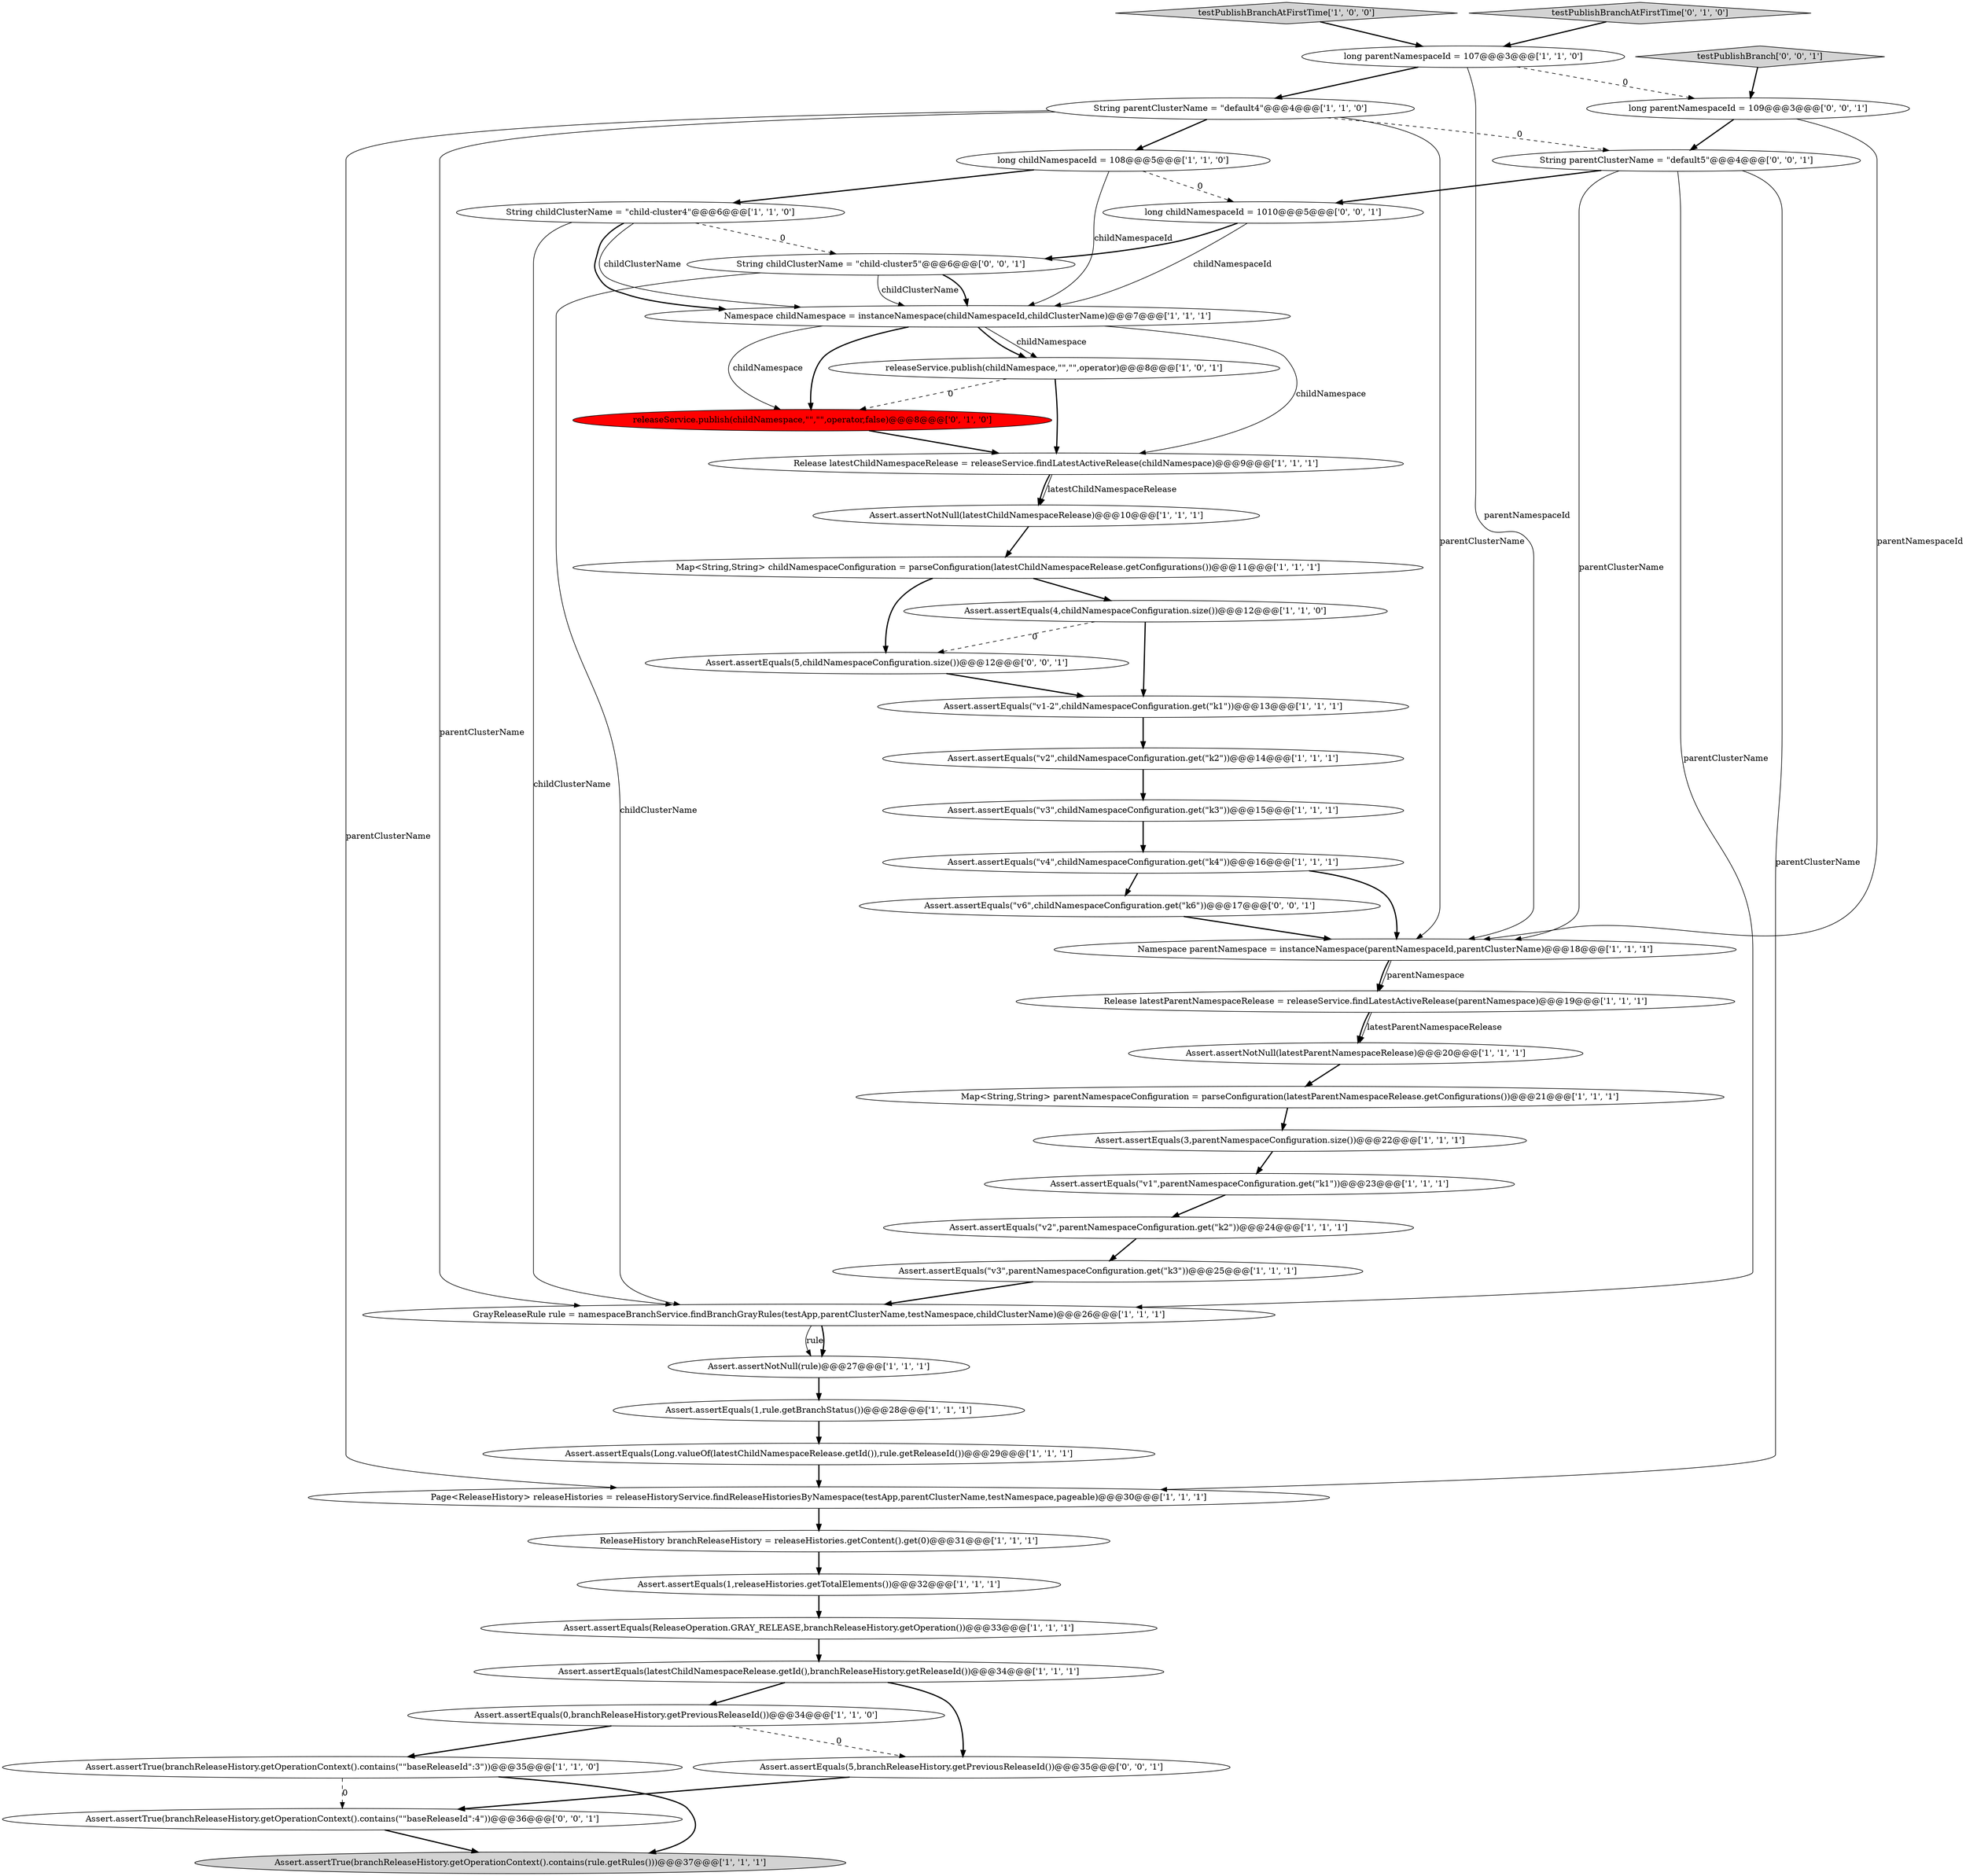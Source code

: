 digraph {
16 [style = filled, label = "Assert.assertEquals(4,childNamespaceConfiguration.size())@@@12@@@['1', '1', '0']", fillcolor = white, shape = ellipse image = "AAA0AAABBB1BBB"];
12 [style = filled, label = "Assert.assertEquals(0,branchReleaseHistory.getPreviousReleaseId())@@@34@@@['1', '1', '0']", fillcolor = white, shape = ellipse image = "AAA0AAABBB1BBB"];
43 [style = filled, label = "Assert.assertEquals(\"v6\",childNamespaceConfiguration.get(\"k6\"))@@@17@@@['0', '0', '1']", fillcolor = white, shape = ellipse image = "AAA0AAABBB3BBB"];
3 [style = filled, label = "Assert.assertEquals(\"v1\",parentNamespaceConfiguration.get(\"k1\"))@@@23@@@['1', '1', '1']", fillcolor = white, shape = ellipse image = "AAA0AAABBB1BBB"];
33 [style = filled, label = "Assert.assertNotNull(latestParentNamespaceRelease)@@@20@@@['1', '1', '1']", fillcolor = white, shape = ellipse image = "AAA0AAABBB1BBB"];
7 [style = filled, label = "Assert.assertNotNull(rule)@@@27@@@['1', '1', '1']", fillcolor = white, shape = ellipse image = "AAA0AAABBB1BBB"];
26 [style = filled, label = "Map<String,String> parentNamespaceConfiguration = parseConfiguration(latestParentNamespaceRelease.getConfigurations())@@@21@@@['1', '1', '1']", fillcolor = white, shape = ellipse image = "AAA0AAABBB1BBB"];
22 [style = filled, label = "String childClusterName = \"child-cluster4\"@@@6@@@['1', '1', '0']", fillcolor = white, shape = ellipse image = "AAA0AAABBB1BBB"];
8 [style = filled, label = "Assert.assertEquals(\"v1-2\",childNamespaceConfiguration.get(\"k1\"))@@@13@@@['1', '1', '1']", fillcolor = white, shape = ellipse image = "AAA0AAABBB1BBB"];
25 [style = filled, label = "Assert.assertEquals(Long.valueOf(latestChildNamespaceRelease.getId()),rule.getReleaseId())@@@29@@@['1', '1', '1']", fillcolor = white, shape = ellipse image = "AAA0AAABBB1BBB"];
18 [style = filled, label = "long parentNamespaceId = 107@@@3@@@['1', '1', '0']", fillcolor = white, shape = ellipse image = "AAA0AAABBB1BBB"];
30 [style = filled, label = "Assert.assertEquals(3,parentNamespaceConfiguration.size())@@@22@@@['1', '1', '1']", fillcolor = white, shape = ellipse image = "AAA0AAABBB1BBB"];
24 [style = filled, label = "long childNamespaceId = 108@@@5@@@['1', '1', '0']", fillcolor = white, shape = ellipse image = "AAA0AAABBB1BBB"];
42 [style = filled, label = "String parentClusterName = \"default5\"@@@4@@@['0', '0', '1']", fillcolor = white, shape = ellipse image = "AAA0AAABBB3BBB"];
40 [style = filled, label = "Assert.assertEquals(5,branchReleaseHistory.getPreviousReleaseId())@@@35@@@['0', '0', '1']", fillcolor = white, shape = ellipse image = "AAA0AAABBB3BBB"];
38 [style = filled, label = "long parentNamespaceId = 109@@@3@@@['0', '0', '1']", fillcolor = white, shape = ellipse image = "AAA0AAABBB3BBB"];
44 [style = filled, label = "Assert.assertTrue(branchReleaseHistory.getOperationContext().contains(\"\"baseReleaseId\":4\"))@@@36@@@['0', '0', '1']", fillcolor = white, shape = ellipse image = "AAA0AAABBB3BBB"];
45 [style = filled, label = "long childNamespaceId = 1010@@@5@@@['0', '0', '1']", fillcolor = white, shape = ellipse image = "AAA0AAABBB3BBB"];
36 [style = filled, label = "releaseService.publish(childNamespace,\"\",\"\",operator,false)@@@8@@@['0', '1', '0']", fillcolor = red, shape = ellipse image = "AAA1AAABBB2BBB"];
9 [style = filled, label = "Assert.assertEquals(\"v3\",childNamespaceConfiguration.get(\"k3\"))@@@15@@@['1', '1', '1']", fillcolor = white, shape = ellipse image = "AAA0AAABBB1BBB"];
20 [style = filled, label = "Release latestParentNamespaceRelease = releaseService.findLatestActiveRelease(parentNamespace)@@@19@@@['1', '1', '1']", fillcolor = white, shape = ellipse image = "AAA0AAABBB1BBB"];
17 [style = filled, label = "Assert.assertEquals(\"v2\",childNamespaceConfiguration.get(\"k2\"))@@@14@@@['1', '1', '1']", fillcolor = white, shape = ellipse image = "AAA0AAABBB1BBB"];
10 [style = filled, label = "Assert.assertEquals(1,releaseHistories.getTotalElements())@@@32@@@['1', '1', '1']", fillcolor = white, shape = ellipse image = "AAA0AAABBB1BBB"];
0 [style = filled, label = "Assert.assertEquals(\"v3\",parentNamespaceConfiguration.get(\"k3\"))@@@25@@@['1', '1', '1']", fillcolor = white, shape = ellipse image = "AAA0AAABBB1BBB"];
5 [style = filled, label = "Assert.assertTrue(branchReleaseHistory.getOperationContext().contains(\"\"baseReleaseId\":3\"))@@@35@@@['1', '1', '0']", fillcolor = white, shape = ellipse image = "AAA0AAABBB1BBB"];
15 [style = filled, label = "Release latestChildNamespaceRelease = releaseService.findLatestActiveRelease(childNamespace)@@@9@@@['1', '1', '1']", fillcolor = white, shape = ellipse image = "AAA0AAABBB1BBB"];
27 [style = filled, label = "Page<ReleaseHistory> releaseHistories = releaseHistoryService.findReleaseHistoriesByNamespace(testApp,parentClusterName,testNamespace,pageable)@@@30@@@['1', '1', '1']", fillcolor = white, shape = ellipse image = "AAA0AAABBB1BBB"];
28 [style = filled, label = "ReleaseHistory branchReleaseHistory = releaseHistories.getContent().get(0)@@@31@@@['1', '1', '1']", fillcolor = white, shape = ellipse image = "AAA0AAABBB1BBB"];
29 [style = filled, label = "Assert.assertNotNull(latestChildNamespaceRelease)@@@10@@@['1', '1', '1']", fillcolor = white, shape = ellipse image = "AAA0AAABBB1BBB"];
39 [style = filled, label = "testPublishBranch['0', '0', '1']", fillcolor = lightgray, shape = diamond image = "AAA0AAABBB3BBB"];
14 [style = filled, label = "Namespace childNamespace = instanceNamespace(childNamespaceId,childClusterName)@@@7@@@['1', '1', '1']", fillcolor = white, shape = ellipse image = "AAA0AAABBB1BBB"];
13 [style = filled, label = "testPublishBranchAtFirstTime['1', '0', '0']", fillcolor = lightgray, shape = diamond image = "AAA0AAABBB1BBB"];
23 [style = filled, label = "String parentClusterName = \"default4\"@@@4@@@['1', '1', '0']", fillcolor = white, shape = ellipse image = "AAA0AAABBB1BBB"];
21 [style = filled, label = "Assert.assertEquals(latestChildNamespaceRelease.getId(),branchReleaseHistory.getReleaseId())@@@34@@@['1', '1', '1']", fillcolor = white, shape = ellipse image = "AAA0AAABBB1BBB"];
4 [style = filled, label = "Assert.assertEquals(\"v2\",parentNamespaceConfiguration.get(\"k2\"))@@@24@@@['1', '1', '1']", fillcolor = white, shape = ellipse image = "AAA0AAABBB1BBB"];
35 [style = filled, label = "testPublishBranchAtFirstTime['0', '1', '0']", fillcolor = lightgray, shape = diamond image = "AAA0AAABBB2BBB"];
41 [style = filled, label = "String childClusterName = \"child-cluster5\"@@@6@@@['0', '0', '1']", fillcolor = white, shape = ellipse image = "AAA0AAABBB3BBB"];
1 [style = filled, label = "Namespace parentNamespace = instanceNamespace(parentNamespaceId,parentClusterName)@@@18@@@['1', '1', '1']", fillcolor = white, shape = ellipse image = "AAA0AAABBB1BBB"];
34 [style = filled, label = "Assert.assertEquals(ReleaseOperation.GRAY_RELEASE,branchReleaseHistory.getOperation())@@@33@@@['1', '1', '1']", fillcolor = white, shape = ellipse image = "AAA0AAABBB1BBB"];
11 [style = filled, label = "Assert.assertEquals(1,rule.getBranchStatus())@@@28@@@['1', '1', '1']", fillcolor = white, shape = ellipse image = "AAA0AAABBB1BBB"];
19 [style = filled, label = "Assert.assertEquals(\"v4\",childNamespaceConfiguration.get(\"k4\"))@@@16@@@['1', '1', '1']", fillcolor = white, shape = ellipse image = "AAA0AAABBB1BBB"];
6 [style = filled, label = "Map<String,String> childNamespaceConfiguration = parseConfiguration(latestChildNamespaceRelease.getConfigurations())@@@11@@@['1', '1', '1']", fillcolor = white, shape = ellipse image = "AAA0AAABBB1BBB"];
2 [style = filled, label = "GrayReleaseRule rule = namespaceBranchService.findBranchGrayRules(testApp,parentClusterName,testNamespace,childClusterName)@@@26@@@['1', '1', '1']", fillcolor = white, shape = ellipse image = "AAA0AAABBB1BBB"];
31 [style = filled, label = "Assert.assertTrue(branchReleaseHistory.getOperationContext().contains(rule.getRules()))@@@37@@@['1', '1', '1']", fillcolor = lightgray, shape = ellipse image = "AAA0AAABBB1BBB"];
32 [style = filled, label = "releaseService.publish(childNamespace,\"\",\"\",operator)@@@8@@@['1', '0', '1']", fillcolor = white, shape = ellipse image = "AAA0AAABBB1BBB"];
37 [style = filled, label = "Assert.assertEquals(5,childNamespaceConfiguration.size())@@@12@@@['0', '0', '1']", fillcolor = white, shape = ellipse image = "AAA0AAABBB3BBB"];
45->41 [style = bold, label=""];
14->15 [style = solid, label="childNamespace"];
5->44 [style = dashed, label="0"];
23->2 [style = solid, label="parentClusterName"];
22->14 [style = solid, label="childClusterName"];
15->29 [style = solid, label="latestChildNamespaceRelease"];
7->11 [style = bold, label=""];
38->1 [style = solid, label="parentNamespaceId"];
35->18 [style = bold, label=""];
28->10 [style = bold, label=""];
18->23 [style = bold, label=""];
12->5 [style = bold, label=""];
16->8 [style = bold, label=""];
22->2 [style = solid, label="childClusterName"];
2->7 [style = solid, label="rule"];
42->45 [style = bold, label=""];
42->27 [style = solid, label="parentClusterName"];
17->9 [style = bold, label=""];
27->28 [style = bold, label=""];
0->2 [style = bold, label=""];
36->15 [style = bold, label=""];
23->1 [style = solid, label="parentClusterName"];
1->20 [style = bold, label=""];
42->1 [style = solid, label="parentClusterName"];
16->37 [style = dashed, label="0"];
38->42 [style = bold, label=""];
24->22 [style = bold, label=""];
18->1 [style = solid, label="parentNamespaceId"];
3->4 [style = bold, label=""];
18->38 [style = dashed, label="0"];
42->2 [style = solid, label="parentClusterName"];
20->33 [style = bold, label=""];
4->0 [style = bold, label=""];
33->26 [style = bold, label=""];
26->30 [style = bold, label=""];
21->12 [style = bold, label=""];
23->27 [style = solid, label="parentClusterName"];
6->37 [style = bold, label=""];
8->17 [style = bold, label=""];
25->27 [style = bold, label=""];
41->14 [style = solid, label="childClusterName"];
29->6 [style = bold, label=""];
19->1 [style = bold, label=""];
23->24 [style = bold, label=""];
24->45 [style = dashed, label="0"];
10->34 [style = bold, label=""];
5->31 [style = bold, label=""];
32->36 [style = dashed, label="0"];
30->3 [style = bold, label=""];
14->32 [style = solid, label="childNamespace"];
45->14 [style = solid, label="childNamespaceId"];
6->16 [style = bold, label=""];
41->2 [style = solid, label="childClusterName"];
12->40 [style = dashed, label="0"];
43->1 [style = bold, label=""];
20->33 [style = solid, label="latestParentNamespaceRelease"];
32->15 [style = bold, label=""];
44->31 [style = bold, label=""];
39->38 [style = bold, label=""];
9->19 [style = bold, label=""];
21->40 [style = bold, label=""];
24->14 [style = solid, label="childNamespaceId"];
13->18 [style = bold, label=""];
2->7 [style = bold, label=""];
37->8 [style = bold, label=""];
22->14 [style = bold, label=""];
1->20 [style = solid, label="parentNamespace"];
14->32 [style = bold, label=""];
23->42 [style = dashed, label="0"];
14->36 [style = solid, label="childNamespace"];
19->43 [style = bold, label=""];
15->29 [style = bold, label=""];
34->21 [style = bold, label=""];
41->14 [style = bold, label=""];
11->25 [style = bold, label=""];
40->44 [style = bold, label=""];
22->41 [style = dashed, label="0"];
14->36 [style = bold, label=""];
}
